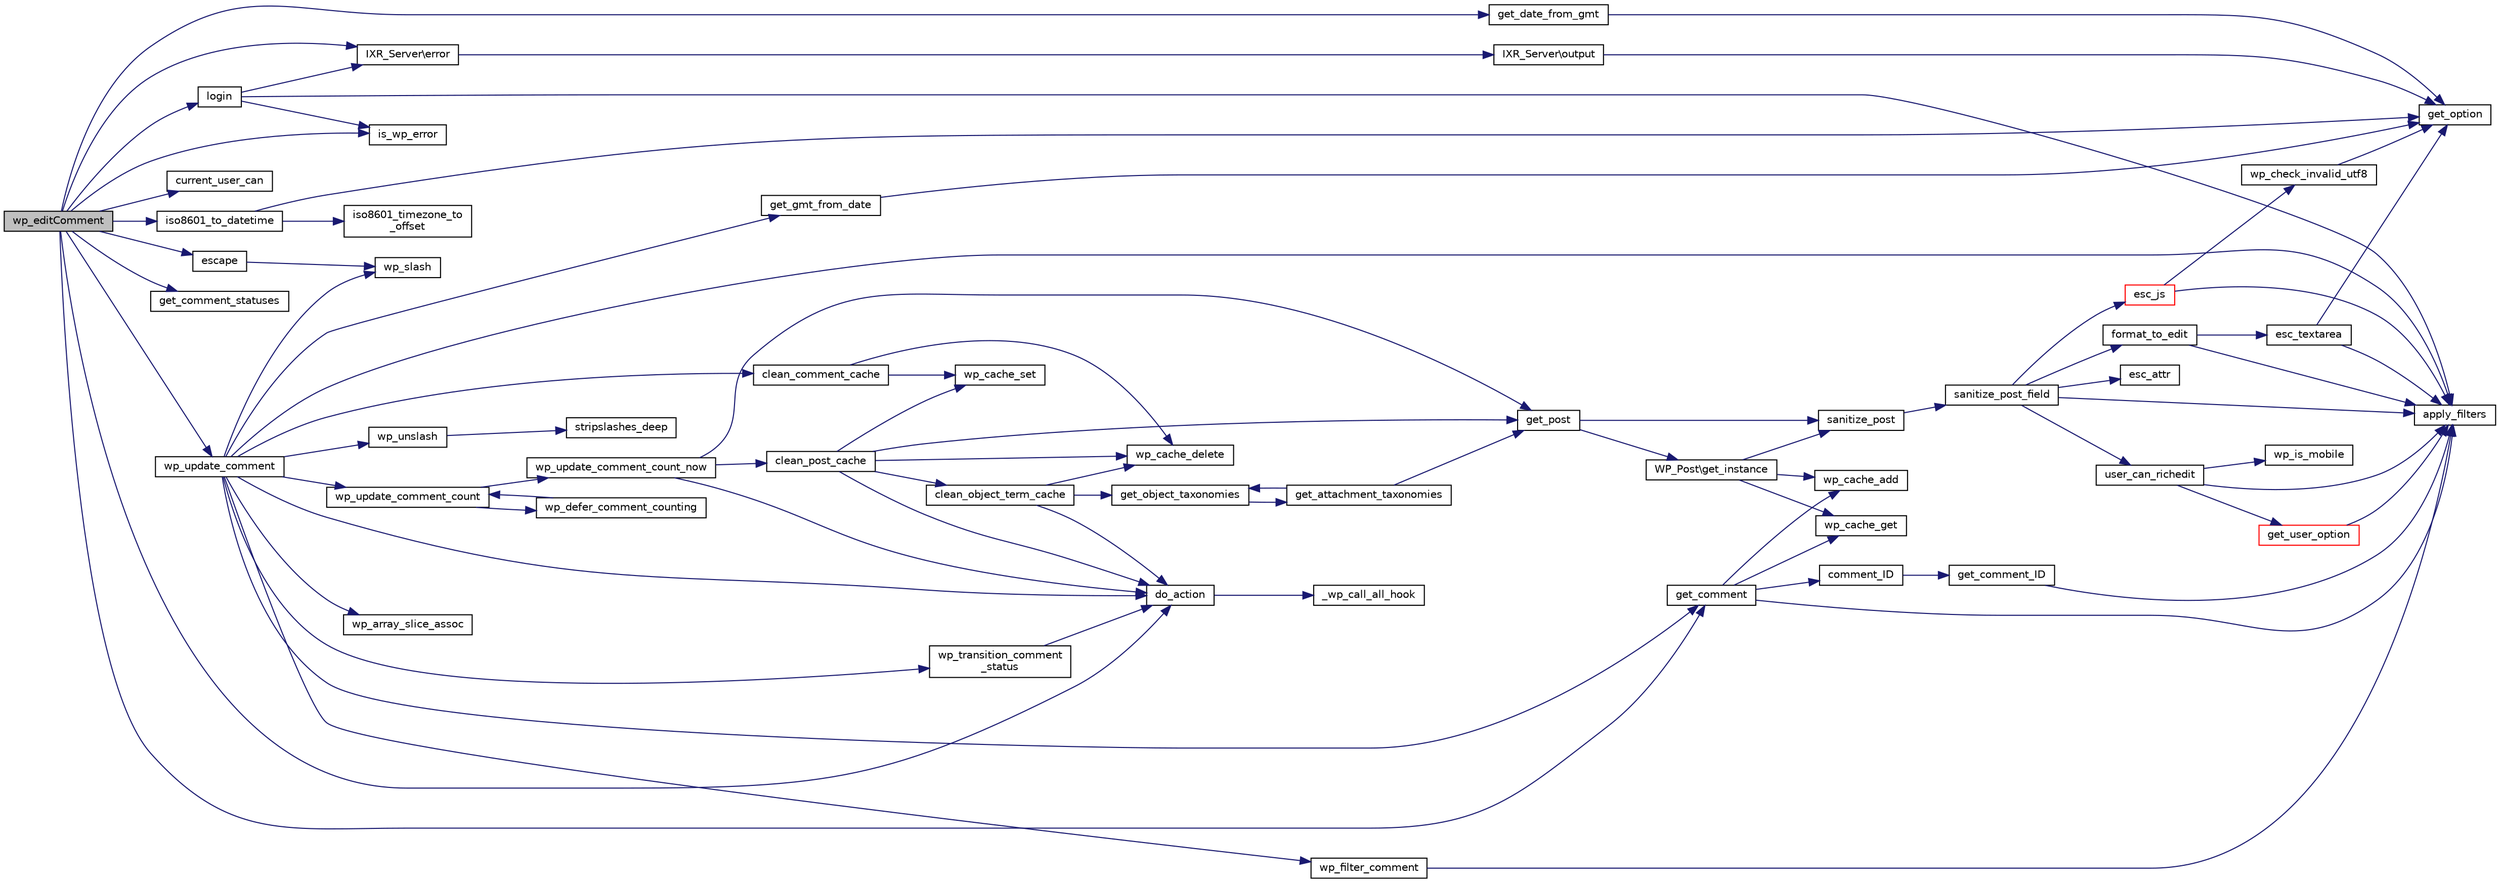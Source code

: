digraph "wp_editComment"
{
  edge [fontname="Helvetica",fontsize="10",labelfontname="Helvetica",labelfontsize="10"];
  node [fontname="Helvetica",fontsize="10",shape=record];
  rankdir="LR";
  Node1 [label="wp_editComment",height=0.2,width=0.4,color="black", fillcolor="grey75", style="filled", fontcolor="black"];
  Node1 -> Node2 [color="midnightblue",fontsize="10",style="solid",fontname="Helvetica"];
  Node2 [label="escape",height=0.2,width=0.4,color="black", fillcolor="white", style="filled",URL="$classwp__xmlrpc__server.html#a63816d507f93588425abb61186129cc7"];
  Node2 -> Node3 [color="midnightblue",fontsize="10",style="solid",fontname="Helvetica"];
  Node3 [label="wp_slash",height=0.2,width=0.4,color="black", fillcolor="white", style="filled",URL="$formatting_8php.html#aa5eab0fce35c72689998f801b8fc7dfe"];
  Node1 -> Node4 [color="midnightblue",fontsize="10",style="solid",fontname="Helvetica"];
  Node4 [label="login",height=0.2,width=0.4,color="black", fillcolor="white", style="filled",URL="$classwp__xmlrpc__server.html#ad870c94a5775868891f6c50b9818d627"];
  Node4 -> Node5 [color="midnightblue",fontsize="10",style="solid",fontname="Helvetica"];
  Node5 [label="apply_filters",height=0.2,width=0.4,color="black", fillcolor="white", style="filled",URL="$load-scripts_8php.html#a54639394aa645a2277ea41f3cbd23247"];
  Node4 -> Node6 [color="midnightblue",fontsize="10",style="solid",fontname="Helvetica"];
  Node6 [label="IXR_Server\\error",height=0.2,width=0.4,color="black", fillcolor="white", style="filled",URL="$class_i_x_r___server.html#ab1bf1e04adffd0d87191b7234a18295c"];
  Node6 -> Node7 [color="midnightblue",fontsize="10",style="solid",fontname="Helvetica"];
  Node7 [label="IXR_Server\\output",height=0.2,width=0.4,color="black", fillcolor="white", style="filled",URL="$class_i_x_r___server.html#ab0ea2cdad4a5c3a60042c570e971329c"];
  Node7 -> Node8 [color="midnightblue",fontsize="10",style="solid",fontname="Helvetica"];
  Node8 [label="get_option",height=0.2,width=0.4,color="black", fillcolor="white", style="filled",URL="$load-scripts_8php.html#aaf1220eff85fdd291725eabf743b2ed3"];
  Node4 -> Node9 [color="midnightblue",fontsize="10",style="solid",fontname="Helvetica"];
  Node9 [label="is_wp_error",height=0.2,width=0.4,color="black", fillcolor="white", style="filled",URL="$class-wp-error_8php.html#a741b5ec807dbba8d2a0851e32e7d926c"];
  Node1 -> Node6 [color="midnightblue",fontsize="10",style="solid",fontname="Helvetica"];
  Node1 -> Node10 [color="midnightblue",fontsize="10",style="solid",fontname="Helvetica"];
  Node10 [label="current_user_can",height=0.2,width=0.4,color="black", fillcolor="white", style="filled",URL="$capabilities_8php.html#a3cea61656956bc24826e04276a5847fc"];
  Node1 -> Node11 [color="midnightblue",fontsize="10",style="solid",fontname="Helvetica"];
  Node11 [label="get_comment",height=0.2,width=0.4,color="black", fillcolor="white", style="filled",URL="$wp-includes_2comment_8php.html#abe85f29f5a3cb5cb574d8a87854cfb7a"];
  Node11 -> Node12 [color="midnightblue",fontsize="10",style="solid",fontname="Helvetica"];
  Node12 [label="wp_cache_add",height=0.2,width=0.4,color="black", fillcolor="white", style="filled",URL="$cache_8php.html#ac8a445bf911474acff976c696058ec1a"];
  Node11 -> Node13 [color="midnightblue",fontsize="10",style="solid",fontname="Helvetica"];
  Node13 [label="comment_ID",height=0.2,width=0.4,color="black", fillcolor="white", style="filled",URL="$comment-template_8php.html#a92a674efb6e1e3c620870fcb8159243f"];
  Node13 -> Node14 [color="midnightblue",fontsize="10",style="solid",fontname="Helvetica"];
  Node14 [label="get_comment_ID",height=0.2,width=0.4,color="black", fillcolor="white", style="filled",URL="$comment-template_8php.html#ac88ff553e31f2c6f0852b4aef68a189d"];
  Node14 -> Node5 [color="midnightblue",fontsize="10",style="solid",fontname="Helvetica"];
  Node11 -> Node15 [color="midnightblue",fontsize="10",style="solid",fontname="Helvetica"];
  Node15 [label="wp_cache_get",height=0.2,width=0.4,color="black", fillcolor="white", style="filled",URL="$cache_8php.html#a52d28494b9cb573cc6e70fb1443bc0d9"];
  Node11 -> Node5 [color="midnightblue",fontsize="10",style="solid",fontname="Helvetica"];
  Node1 -> Node16 [color="midnightblue",fontsize="10",style="solid",fontname="Helvetica"];
  Node16 [label="do_action",height=0.2,width=0.4,color="black", fillcolor="white", style="filled",URL="$wp-includes_2plugin_8php.html#aed75045b0b4572e55462b37b063a77cc"];
  Node16 -> Node17 [color="midnightblue",fontsize="10",style="solid",fontname="Helvetica"];
  Node17 [label="_wp_call_all_hook",height=0.2,width=0.4,color="black", fillcolor="white", style="filled",URL="$wp-includes_2plugin_8php.html#af891e88ab346a2da31111facfcf6b2cf"];
  Node1 -> Node18 [color="midnightblue",fontsize="10",style="solid",fontname="Helvetica"];
  Node18 [label="get_comment_statuses",height=0.2,width=0.4,color="black", fillcolor="white", style="filled",URL="$wp-includes_2comment_8php.html#ace3ad623b687c47451f23c17cb9f6e86"];
  Node1 -> Node19 [color="midnightblue",fontsize="10",style="solid",fontname="Helvetica"];
  Node19 [label="get_date_from_gmt",height=0.2,width=0.4,color="black", fillcolor="white", style="filled",URL="$formatting_8php.html#a63e030d27b52f748ee2cb4f6a22f72d5"];
  Node19 -> Node8 [color="midnightblue",fontsize="10",style="solid",fontname="Helvetica"];
  Node1 -> Node20 [color="midnightblue",fontsize="10",style="solid",fontname="Helvetica"];
  Node20 [label="iso8601_to_datetime",height=0.2,width=0.4,color="black", fillcolor="white", style="filled",URL="$formatting_8php.html#a59e101e7d50b23c24e74a3b4273acb06"];
  Node20 -> Node21 [color="midnightblue",fontsize="10",style="solid",fontname="Helvetica"];
  Node21 [label="iso8601_timezone_to\l_offset",height=0.2,width=0.4,color="black", fillcolor="white", style="filled",URL="$formatting_8php.html#acf8cc675b087785acdc53cf404b805ec"];
  Node20 -> Node8 [color="midnightblue",fontsize="10",style="solid",fontname="Helvetica"];
  Node1 -> Node22 [color="midnightblue",fontsize="10",style="solid",fontname="Helvetica"];
  Node22 [label="wp_update_comment",height=0.2,width=0.4,color="black", fillcolor="white", style="filled",URL="$wp-includes_2comment_8php.html#a927972d2893465d71d17272045813979"];
  Node22 -> Node11 [color="midnightblue",fontsize="10",style="solid",fontname="Helvetica"];
  Node22 -> Node3 [color="midnightblue",fontsize="10",style="solid",fontname="Helvetica"];
  Node22 -> Node23 [color="midnightblue",fontsize="10",style="solid",fontname="Helvetica"];
  Node23 [label="wp_filter_comment",height=0.2,width=0.4,color="black", fillcolor="white", style="filled",URL="$wp-includes_2comment_8php.html#acf3f0da0bb36a4a2c6d20e4b2b09d620"];
  Node23 -> Node5 [color="midnightblue",fontsize="10",style="solid",fontname="Helvetica"];
  Node22 -> Node24 [color="midnightblue",fontsize="10",style="solid",fontname="Helvetica"];
  Node24 [label="wp_unslash",height=0.2,width=0.4,color="black", fillcolor="white", style="filled",URL="$formatting_8php.html#a6dba609f82ebf662ef06615fac81a032"];
  Node24 -> Node25 [color="midnightblue",fontsize="10",style="solid",fontname="Helvetica"];
  Node25 [label="stripslashes_deep",height=0.2,width=0.4,color="black", fillcolor="white", style="filled",URL="$formatting_8php.html#a3b974f63529424e457b55f009a795461"];
  Node22 -> Node5 [color="midnightblue",fontsize="10",style="solid",fontname="Helvetica"];
  Node22 -> Node26 [color="midnightblue",fontsize="10",style="solid",fontname="Helvetica"];
  Node26 [label="get_gmt_from_date",height=0.2,width=0.4,color="black", fillcolor="white", style="filled",URL="$formatting_8php.html#af549f74705b4a5bc9582fb1972e7e0f4"];
  Node26 -> Node8 [color="midnightblue",fontsize="10",style="solid",fontname="Helvetica"];
  Node22 -> Node27 [color="midnightblue",fontsize="10",style="solid",fontname="Helvetica"];
  Node27 [label="wp_array_slice_assoc",height=0.2,width=0.4,color="black", fillcolor="white", style="filled",URL="$wp-includes_2functions_8php.html#ae8d8aece1f4c21a4c8908c65f6dbd118"];
  Node22 -> Node28 [color="midnightblue",fontsize="10",style="solid",fontname="Helvetica"];
  Node28 [label="clean_comment_cache",height=0.2,width=0.4,color="black", fillcolor="white", style="filled",URL="$wp-includes_2comment_8php.html#ab5d7b3e35d90cf43027cb2cec33dc300"];
  Node28 -> Node29 [color="midnightblue",fontsize="10",style="solid",fontname="Helvetica"];
  Node29 [label="wp_cache_delete",height=0.2,width=0.4,color="black", fillcolor="white", style="filled",URL="$cache_8php.html#a5051b30effe4731d830d0a838121b867"];
  Node28 -> Node30 [color="midnightblue",fontsize="10",style="solid",fontname="Helvetica"];
  Node30 [label="wp_cache_set",height=0.2,width=0.4,color="black", fillcolor="white", style="filled",URL="$cache_8php.html#a6bee95fa01e871fb41c0f8b5fef71265"];
  Node22 -> Node31 [color="midnightblue",fontsize="10",style="solid",fontname="Helvetica"];
  Node31 [label="wp_update_comment_count",height=0.2,width=0.4,color="black", fillcolor="white", style="filled",URL="$wp-includes_2comment_8php.html#a84076da5c19040d5cbf61625d44fdf31"];
  Node31 -> Node32 [color="midnightblue",fontsize="10",style="solid",fontname="Helvetica"];
  Node32 [label="wp_update_comment_count_now",height=0.2,width=0.4,color="black", fillcolor="white", style="filled",URL="$wp-includes_2comment_8php.html#ad53f91bed7930d17e2c11050ed87b9e3"];
  Node32 -> Node33 [color="midnightblue",fontsize="10",style="solid",fontname="Helvetica"];
  Node33 [label="get_post",height=0.2,width=0.4,color="black", fillcolor="white", style="filled",URL="$wp-includes_2post_8php.html#a39e30b5bbefa3b21d828591673150b89"];
  Node33 -> Node34 [color="midnightblue",fontsize="10",style="solid",fontname="Helvetica"];
  Node34 [label="sanitize_post",height=0.2,width=0.4,color="black", fillcolor="white", style="filled",URL="$wp-includes_2post_8php.html#a8eebee8e7e751c84f75b5d4da365438c"];
  Node34 -> Node35 [color="midnightblue",fontsize="10",style="solid",fontname="Helvetica"];
  Node35 [label="sanitize_post_field",height=0.2,width=0.4,color="black", fillcolor="white", style="filled",URL="$wp-includes_2post_8php.html#addfb1c1acdc2e6b318105d1ebb537ce8"];
  Node35 -> Node5 [color="midnightblue",fontsize="10",style="solid",fontname="Helvetica"];
  Node35 -> Node36 [color="midnightblue",fontsize="10",style="solid",fontname="Helvetica"];
  Node36 [label="format_to_edit",height=0.2,width=0.4,color="black", fillcolor="white", style="filled",URL="$formatting_8php.html#ab9c822878e20c6d12f6676e419164c10"];
  Node36 -> Node5 [color="midnightblue",fontsize="10",style="solid",fontname="Helvetica"];
  Node36 -> Node37 [color="midnightblue",fontsize="10",style="solid",fontname="Helvetica"];
  Node37 [label="esc_textarea",height=0.2,width=0.4,color="black", fillcolor="white", style="filled",URL="$formatting_8php.html#abc0beaceb3e9b1b70c7f4140432b2728"];
  Node37 -> Node8 [color="midnightblue",fontsize="10",style="solid",fontname="Helvetica"];
  Node37 -> Node5 [color="midnightblue",fontsize="10",style="solid",fontname="Helvetica"];
  Node35 -> Node38 [color="midnightblue",fontsize="10",style="solid",fontname="Helvetica"];
  Node38 [label="user_can_richedit",height=0.2,width=0.4,color="black", fillcolor="white", style="filled",URL="$general-template_8php.html#abc7e66f079ed375f85bb40888057a3b1"];
  Node38 -> Node39 [color="midnightblue",fontsize="10",style="solid",fontname="Helvetica"];
  Node39 [label="get_user_option",height=0.2,width=0.4,color="red", fillcolor="white", style="filled",URL="$wp-includes_2user_8php.html#ab0ff8aaa836799d2cfa09210fad25ae1"];
  Node39 -> Node5 [color="midnightblue",fontsize="10",style="solid",fontname="Helvetica"];
  Node38 -> Node40 [color="midnightblue",fontsize="10",style="solid",fontname="Helvetica"];
  Node40 [label="wp_is_mobile",height=0.2,width=0.4,color="black", fillcolor="white", style="filled",URL="$vars_8php.html#aa9bb3813ea20e7bd6dd4cb4db39d89aa"];
  Node38 -> Node5 [color="midnightblue",fontsize="10",style="solid",fontname="Helvetica"];
  Node35 -> Node41 [color="midnightblue",fontsize="10",style="solid",fontname="Helvetica"];
  Node41 [label="esc_attr",height=0.2,width=0.4,color="black", fillcolor="white", style="filled",URL="$load-scripts_8php.html#a0cf0f358a47f49ebdba78be2ed10a41c"];
  Node35 -> Node42 [color="midnightblue",fontsize="10",style="solid",fontname="Helvetica"];
  Node42 [label="esc_js",height=0.2,width=0.4,color="red", fillcolor="white", style="filled",URL="$formatting_8php.html#a0fe22f477c9eafcf9d3805461f249393"];
  Node42 -> Node43 [color="midnightblue",fontsize="10",style="solid",fontname="Helvetica"];
  Node43 [label="wp_check_invalid_utf8",height=0.2,width=0.4,color="black", fillcolor="white", style="filled",URL="$formatting_8php.html#a745879b47424ac7b0d3b95a1edec8361"];
  Node43 -> Node8 [color="midnightblue",fontsize="10",style="solid",fontname="Helvetica"];
  Node42 -> Node5 [color="midnightblue",fontsize="10",style="solid",fontname="Helvetica"];
  Node33 -> Node44 [color="midnightblue",fontsize="10",style="solid",fontname="Helvetica"];
  Node44 [label="WP_Post\\get_instance",height=0.2,width=0.4,color="black", fillcolor="white", style="filled",URL="$class_w_p___post.html#aaa48c3381efbd06826faee0b4cd5ba36"];
  Node44 -> Node15 [color="midnightblue",fontsize="10",style="solid",fontname="Helvetica"];
  Node44 -> Node34 [color="midnightblue",fontsize="10",style="solid",fontname="Helvetica"];
  Node44 -> Node12 [color="midnightblue",fontsize="10",style="solid",fontname="Helvetica"];
  Node32 -> Node45 [color="midnightblue",fontsize="10",style="solid",fontname="Helvetica"];
  Node45 [label="clean_post_cache",height=0.2,width=0.4,color="black", fillcolor="white", style="filled",URL="$wp-includes_2post_8php.html#ad7ce8863b0c3c4b610ac6ae8d0b8121f"];
  Node45 -> Node33 [color="midnightblue",fontsize="10",style="solid",fontname="Helvetica"];
  Node45 -> Node29 [color="midnightblue",fontsize="10",style="solid",fontname="Helvetica"];
  Node45 -> Node46 [color="midnightblue",fontsize="10",style="solid",fontname="Helvetica"];
  Node46 [label="clean_object_term_cache",height=0.2,width=0.4,color="black", fillcolor="white", style="filled",URL="$wp-includes_2taxonomy_8php.html#ab018538c65d390d81d99166fa2f7c2e8"];
  Node46 -> Node47 [color="midnightblue",fontsize="10",style="solid",fontname="Helvetica"];
  Node47 [label="get_object_taxonomies",height=0.2,width=0.4,color="black", fillcolor="white", style="filled",URL="$wp-includes_2taxonomy_8php.html#aa3b28f1e1a36d4a0eed9202f6ef2f458"];
  Node47 -> Node48 [color="midnightblue",fontsize="10",style="solid",fontname="Helvetica"];
  Node48 [label="get_attachment_taxonomies",height=0.2,width=0.4,color="black", fillcolor="white", style="filled",URL="$wp-includes_2media_8php.html#abcaf611fb00f64c8c72ce37bb920a2e2"];
  Node48 -> Node33 [color="midnightblue",fontsize="10",style="solid",fontname="Helvetica"];
  Node48 -> Node47 [color="midnightblue",fontsize="10",style="solid",fontname="Helvetica"];
  Node46 -> Node29 [color="midnightblue",fontsize="10",style="solid",fontname="Helvetica"];
  Node46 -> Node16 [color="midnightblue",fontsize="10",style="solid",fontname="Helvetica"];
  Node45 -> Node16 [color="midnightblue",fontsize="10",style="solid",fontname="Helvetica"];
  Node45 -> Node30 [color="midnightblue",fontsize="10",style="solid",fontname="Helvetica"];
  Node32 -> Node16 [color="midnightblue",fontsize="10",style="solid",fontname="Helvetica"];
  Node31 -> Node49 [color="midnightblue",fontsize="10",style="solid",fontname="Helvetica"];
  Node49 [label="wp_defer_comment_counting",height=0.2,width=0.4,color="black", fillcolor="white", style="filled",URL="$wp-includes_2comment_8php.html#ad7b1d12cc2c02f9d9e8eb8ae993c2615"];
  Node49 -> Node31 [color="midnightblue",fontsize="10",style="solid",fontname="Helvetica"];
  Node22 -> Node16 [color="midnightblue",fontsize="10",style="solid",fontname="Helvetica"];
  Node22 -> Node50 [color="midnightblue",fontsize="10",style="solid",fontname="Helvetica"];
  Node50 [label="wp_transition_comment\l_status",height=0.2,width=0.4,color="black", fillcolor="white", style="filled",URL="$wp-includes_2comment_8php.html#a3dc2b81439f980ad1a35650a178674bb"];
  Node50 -> Node16 [color="midnightblue",fontsize="10",style="solid",fontname="Helvetica"];
  Node1 -> Node9 [color="midnightblue",fontsize="10",style="solid",fontname="Helvetica"];
}
